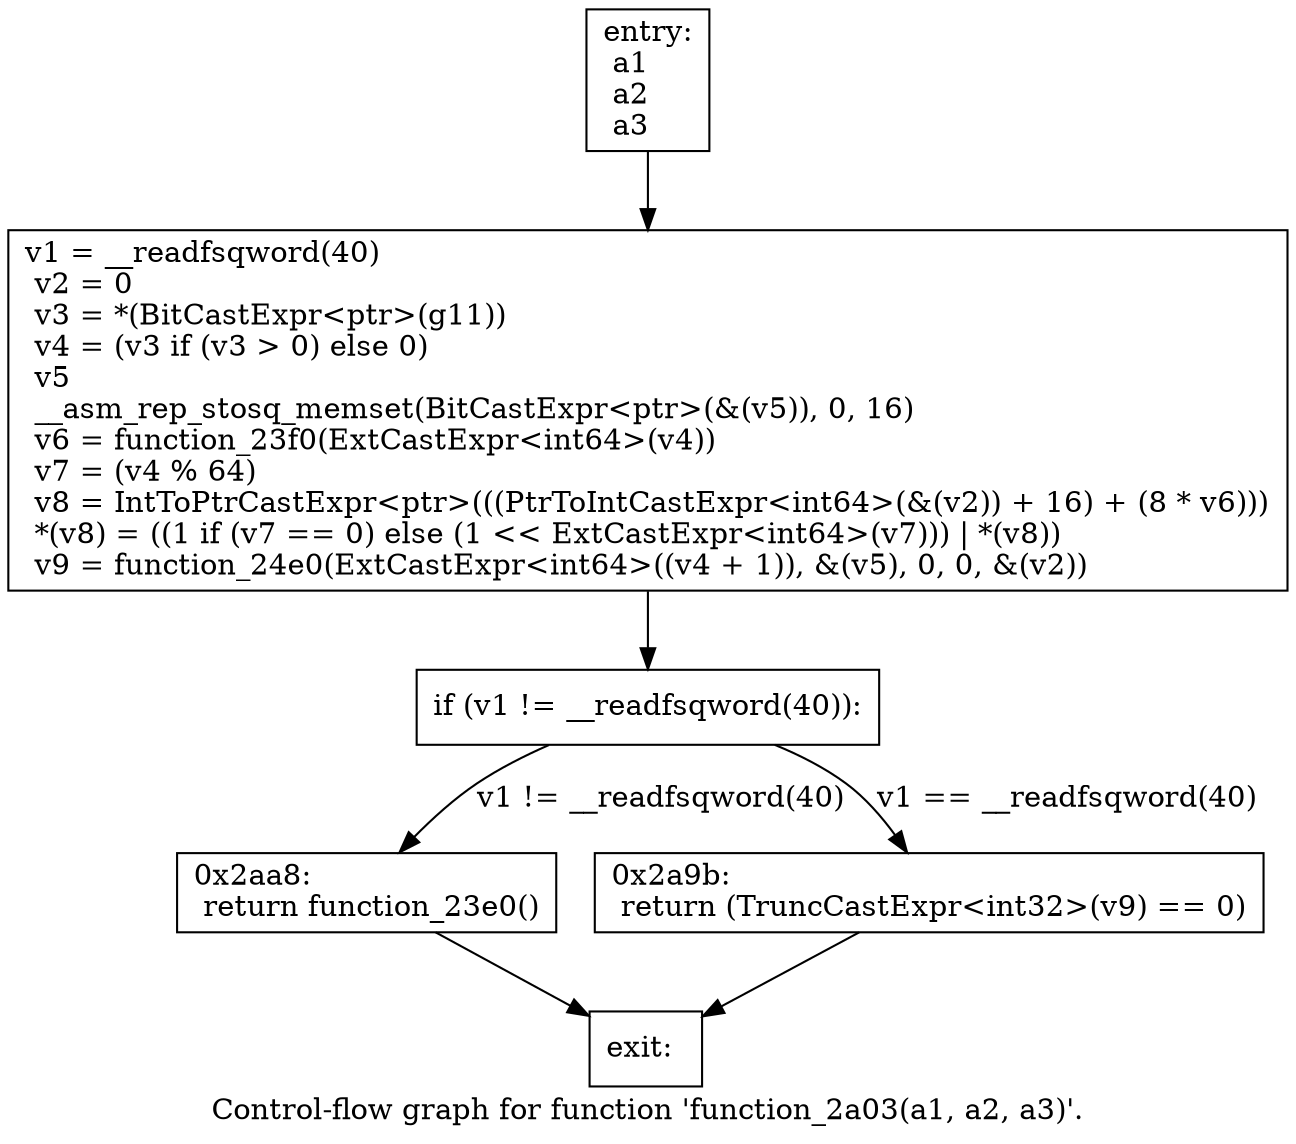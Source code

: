 digraph "Control-flow graph for function 'function_2a03(a1, a2, a3)'." {
  label="Control-flow graph for function 'function_2a03(a1, a2, a3)'.";
  node [shape=record];

  Node07716C40 [label="{entry:\l  a1\l  a2\l  a3\l}"];
  Node07716C40 -> Node07716DA8;
  Node07716DA8 [label="{  v1 = __readfsqword(40)\l  v2 = 0\l  v3 = *(BitCastExpr\<ptr\>(g11))\l  v4 = (v3 if (v3 \> 0) else 0)\l  v5\l  __asm_rep_stosq_memset(BitCastExpr\<ptr\>(&(v5)), 0, 16)\l  v6 = function_23f0(ExtCastExpr\<int64\>(v4))\l  v7 = (v4 % 64)\l  v8 = IntToPtrCastExpr\<ptr\>(((PtrToIntCastExpr\<int64\>(&(v2)) + 16) + (8 * v6)))\l  *(v8) = ((1 if (v7 == 0) else (1 \<\< ExtCastExpr\<int64\>(v7))) \| *(v8))\l  v9 = function_24e0(ExtCastExpr\<int64\>((v4 + 1)), &(v5), 0, 0, &(v2))\l}"];
  Node07716DA8 -> Node07716D18;
  Node07716D18 [label="{  if (v1 != __readfsqword(40)):\l}"];
  Node07716D18 -> Node07717C90 [label="v1 != __readfsqword(40)"];
  Node07716D18 -> Node07717420 [label="v1 == __readfsqword(40)"];
  Node07717C90 [label="{0x2aa8:\l  return function_23e0()\l}"];
  Node07717C90 -> Node07716D60;
  Node07717420 [label="{0x2a9b:\l  return (TruncCastExpr\<int32\>(v9) == 0)\l}"];
  Node07717420 -> Node07716D60;
  Node07716D60 [label="{exit:\l}"];

}

